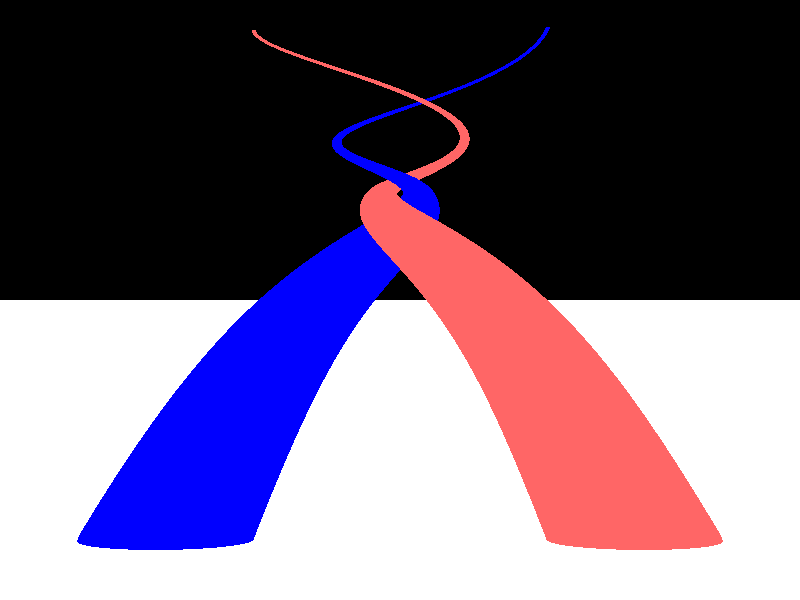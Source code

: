 // Idea: Two spirals "snakes" that merge together and curl around each other
// They grow from ground from two different points
// They have some similar properties, some different 
// But like the fanfare vase
// Blob?

                       
                            
                            
camera { location <0,10,-50> right 0.75*x direction 2*z look_at <0,10,0>}


plane { y, 0 pigment { color rgb<1,1,1> } }                

light_source { <50,40,0> color rgb<1,1,1> }

                                                
#declare points = 100;                                                

#macro lover()
    sphere_sweep {
        cubic_spline
        points,
        #local point = 0;                  
        #local spin = 0;                 
        #local yy = -1.0;
        #while ( point < points)                
            #local from_bottom = point/points;
            #local from_top = 1.0-from_bottom;
            #local from_middle = 0.5-from_bottom;
            #local rad = from_top*from_top*2.0 + from_middle*from_middle*15 - 0;
            #local _thickness  = from_top*from_top*2.0 + 0.05;
            <sin(spin) * rad, yy, cos(spin) * rad>, _thickness
            #local spin = spin + from_bottom * 0.2;
            #local yy = yy + rad * 0.12;
            #local point = point + 1;   
        #end     
    }
#end

object { 
    lover( )
    pigment { color rgb<1,0.4,0.4> }
    rotate y*90        
    // Idead: color to change along y-axis (moods change)
}

object { 
    lover( )   
    pigment { color rgb<0,0,1> }                         
    // Idead: color to change along y-axis (moods change)
    rotate y*270
}